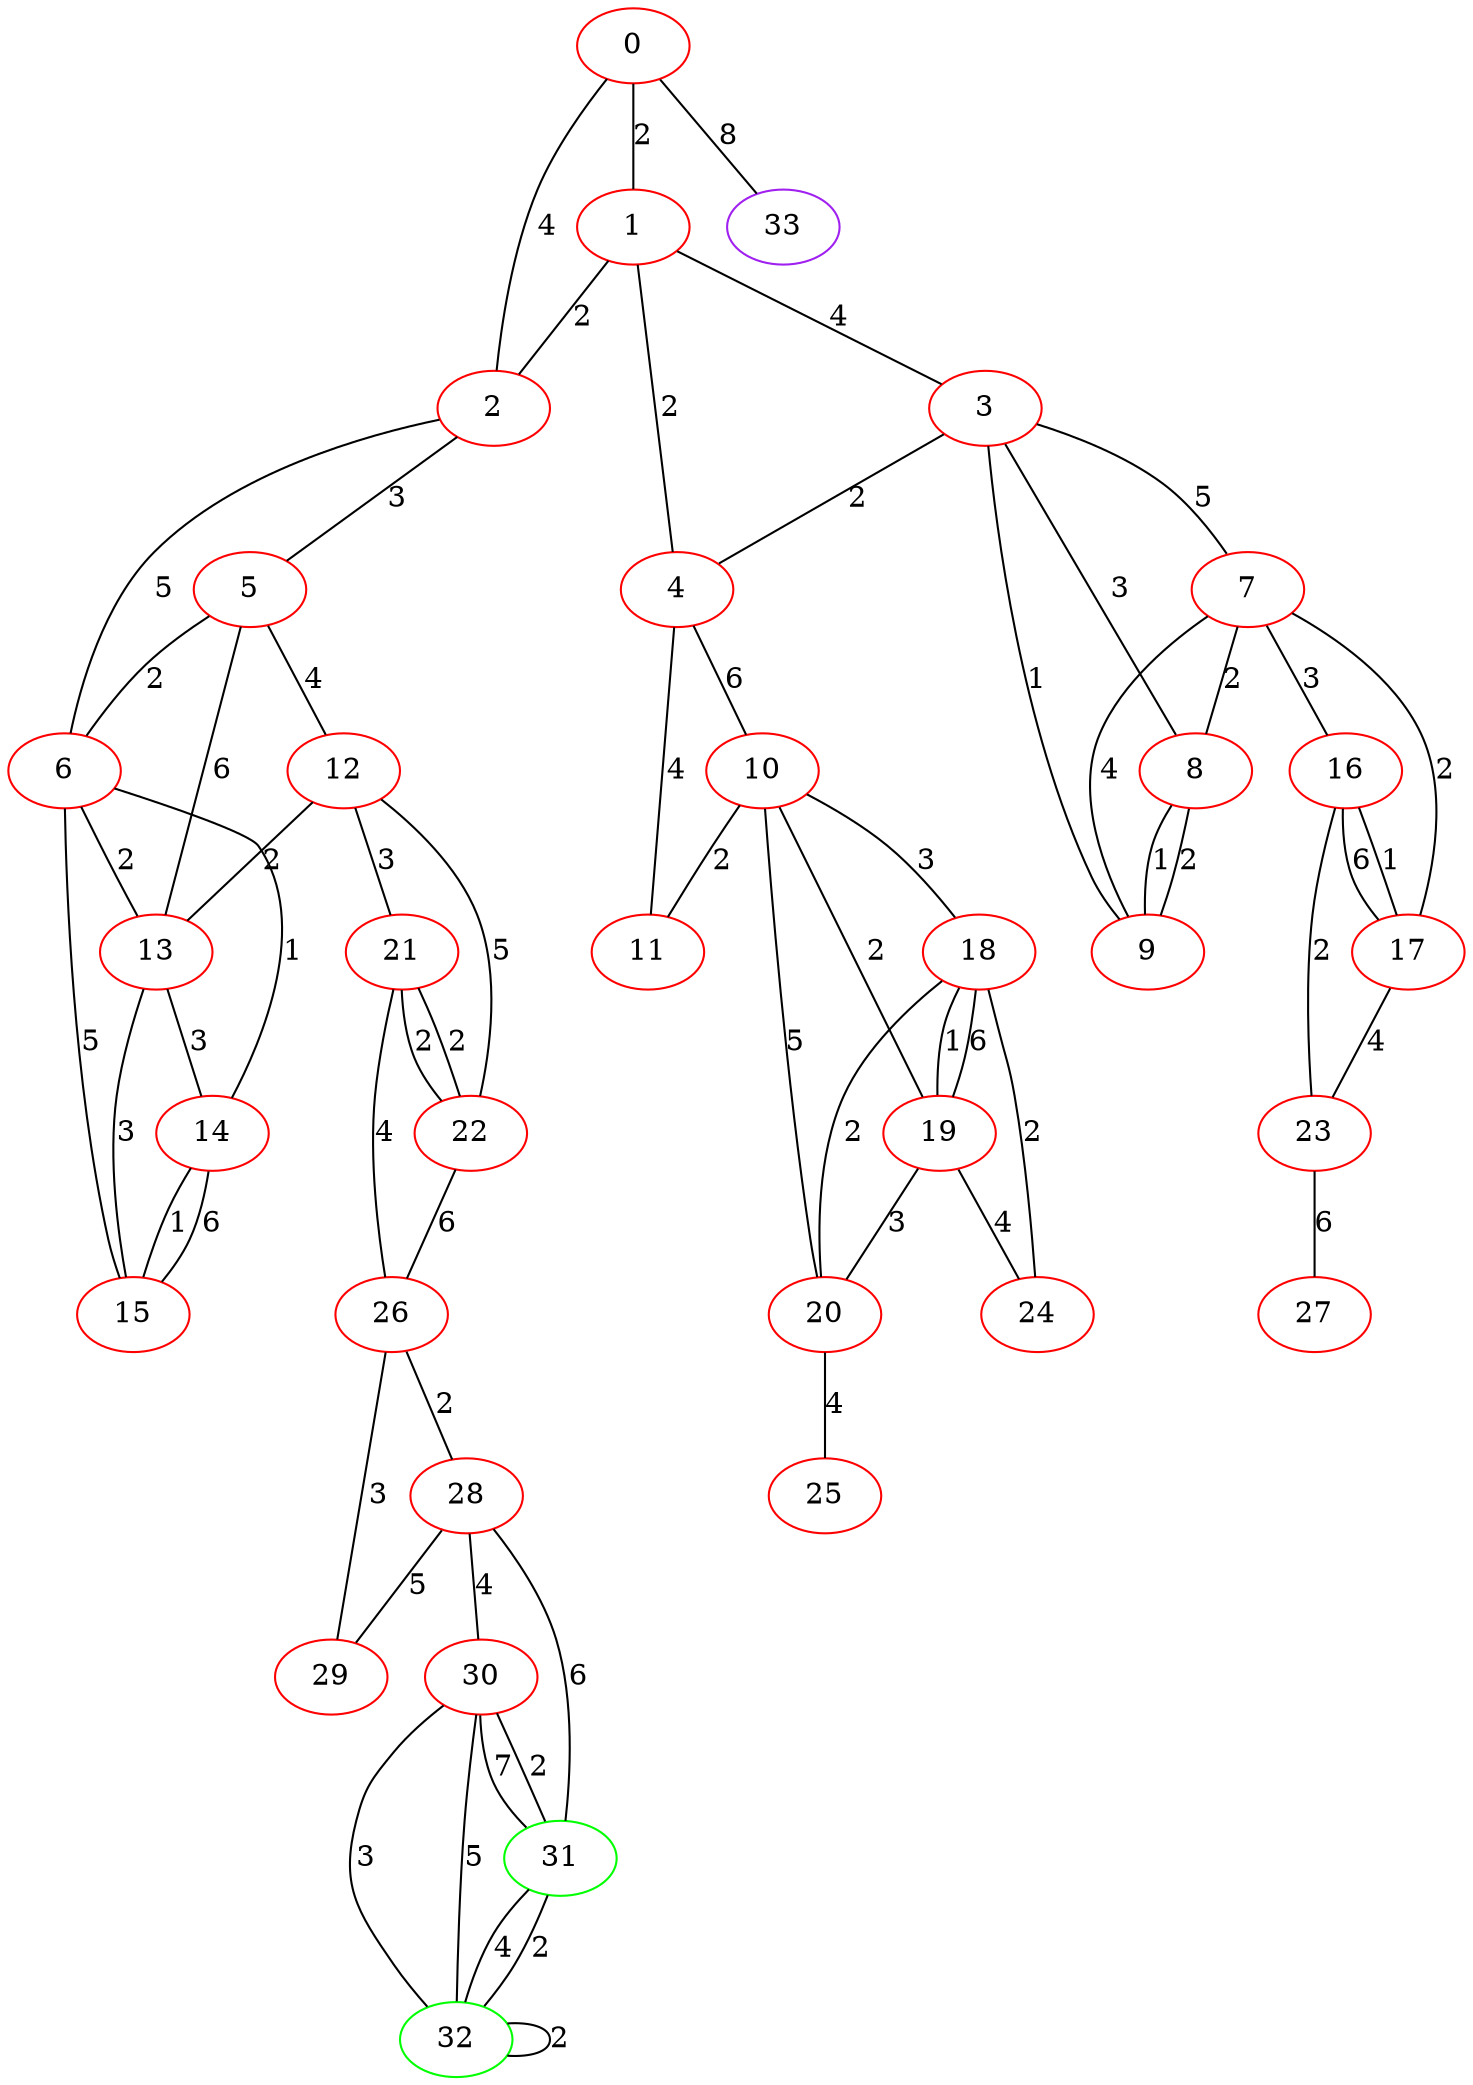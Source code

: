 graph "" {
0 [color=red, weight=1];
1 [color=red, weight=1];
2 [color=red, weight=1];
3 [color=red, weight=1];
4 [color=red, weight=1];
5 [color=red, weight=1];
6 [color=red, weight=1];
7 [color=red, weight=1];
8 [color=red, weight=1];
9 [color=red, weight=1];
10 [color=red, weight=1];
11 [color=red, weight=1];
12 [color=red, weight=1];
13 [color=red, weight=1];
14 [color=red, weight=1];
15 [color=red, weight=1];
16 [color=red, weight=1];
17 [color=red, weight=1];
18 [color=red, weight=1];
19 [color=red, weight=1];
20 [color=red, weight=1];
21 [color=red, weight=1];
22 [color=red, weight=1];
23 [color=red, weight=1];
24 [color=red, weight=1];
25 [color=red, weight=1];
26 [color=red, weight=1];
27 [color=red, weight=1];
28 [color=red, weight=1];
29 [color=red, weight=1];
30 [color=red, weight=1];
31 [color=green, weight=2];
32 [color=green, weight=2];
33 [color=purple, weight=4];
0 -- 1  [key=0, label=2];
0 -- 2  [key=0, label=4];
0 -- 33  [key=0, label=8];
1 -- 2  [key=0, label=2];
1 -- 3  [key=0, label=4];
1 -- 4  [key=0, label=2];
2 -- 5  [key=0, label=3];
2 -- 6  [key=0, label=5];
3 -- 8  [key=0, label=3];
3 -- 4  [key=0, label=2];
3 -- 9  [key=0, label=1];
3 -- 7  [key=0, label=5];
4 -- 11  [key=0, label=4];
4 -- 10  [key=0, label=6];
5 -- 12  [key=0, label=4];
5 -- 13  [key=0, label=6];
5 -- 6  [key=0, label=2];
6 -- 13  [key=0, label=2];
6 -- 14  [key=0, label=1];
6 -- 15  [key=0, label=5];
7 -- 16  [key=0, label=3];
7 -- 17  [key=0, label=2];
7 -- 8  [key=0, label=2];
7 -- 9  [key=0, label=4];
8 -- 9  [key=0, label=1];
8 -- 9  [key=1, label=2];
10 -- 11  [key=0, label=2];
10 -- 18  [key=0, label=3];
10 -- 19  [key=0, label=2];
10 -- 20  [key=0, label=5];
12 -- 13  [key=0, label=2];
12 -- 21  [key=0, label=3];
12 -- 22  [key=0, label=5];
13 -- 14  [key=0, label=3];
13 -- 15  [key=0, label=3];
14 -- 15  [key=0, label=1];
14 -- 15  [key=1, label=6];
16 -- 17  [key=0, label=6];
16 -- 17  [key=1, label=1];
16 -- 23  [key=0, label=2];
17 -- 23  [key=0, label=4];
18 -- 24  [key=0, label=2];
18 -- 19  [key=0, label=1];
18 -- 19  [key=1, label=6];
18 -- 20  [key=0, label=2];
19 -- 24  [key=0, label=4];
19 -- 20  [key=0, label=3];
20 -- 25  [key=0, label=4];
21 -- 26  [key=0, label=4];
21 -- 22  [key=0, label=2];
21 -- 22  [key=1, label=2];
22 -- 26  [key=0, label=6];
23 -- 27  [key=0, label=6];
26 -- 28  [key=0, label=2];
26 -- 29  [key=0, label=3];
28 -- 29  [key=0, label=5];
28 -- 30  [key=0, label=4];
28 -- 31  [key=0, label=6];
30 -- 32  [key=0, label=3];
30 -- 32  [key=1, label=5];
30 -- 31  [key=0, label=7];
30 -- 31  [key=1, label=2];
31 -- 32  [key=0, label=4];
31 -- 32  [key=1, label=2];
32 -- 32  [key=0, label=2];
}
